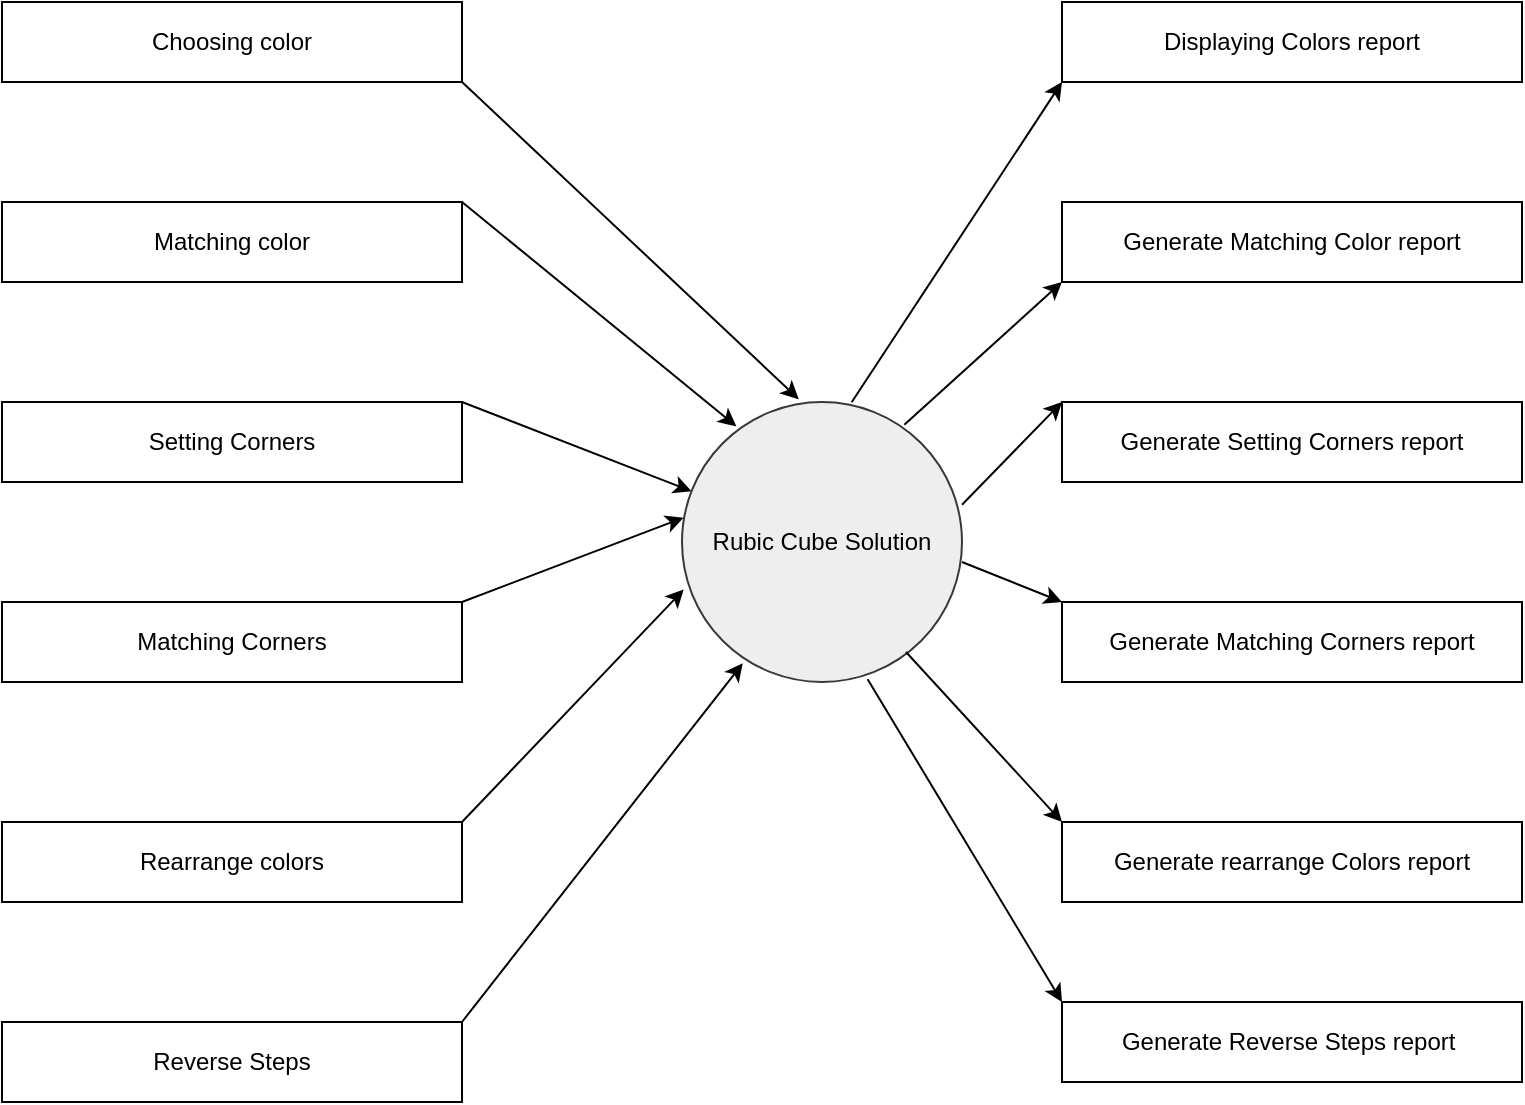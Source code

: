 <mxfile version="15.3.8" type="github">
  <diagram id="DEye3YgCHQ6u9wLJvi7f" name="Page-1">
    <mxGraphModel dx="1038" dy="521" grid="1" gridSize="10" guides="1" tooltips="1" connect="1" arrows="1" fold="1" page="1" pageScale="1" pageWidth="850" pageHeight="1100" math="0" shadow="0">
      <root>
        <mxCell id="0" />
        <mxCell id="1" parent="0" />
        <mxCell id="538Igoy969UnHIQkU-kt-1" value="Rubic Cube Solution" style="ellipse;whiteSpace=wrap;html=1;aspect=fixed;fillColor=#eeeeee;strokeColor=#36393d;" vertex="1" parent="1">
          <mxGeometry x="390" y="260" width="140" height="140" as="geometry" />
        </mxCell>
        <mxCell id="538Igoy969UnHIQkU-kt-2" value="Choosing color" style="rounded=0;whiteSpace=wrap;html=1;" vertex="1" parent="1">
          <mxGeometry x="50" y="60" width="230" height="40" as="geometry" />
        </mxCell>
        <mxCell id="538Igoy969UnHIQkU-kt-3" value="Matching color" style="rounded=0;whiteSpace=wrap;html=1;" vertex="1" parent="1">
          <mxGeometry x="50" y="160" width="230" height="40" as="geometry" />
        </mxCell>
        <mxCell id="538Igoy969UnHIQkU-kt-4" value="Setting Corners" style="rounded=0;whiteSpace=wrap;html=1;" vertex="1" parent="1">
          <mxGeometry x="50" y="260" width="230" height="40" as="geometry" />
        </mxCell>
        <mxCell id="538Igoy969UnHIQkU-kt-5" value="Matching Corners" style="rounded=0;whiteSpace=wrap;html=1;" vertex="1" parent="1">
          <mxGeometry x="50" y="360" width="230" height="40" as="geometry" />
        </mxCell>
        <mxCell id="538Igoy969UnHIQkU-kt-6" value="Rearrange colors" style="rounded=0;whiteSpace=wrap;html=1;" vertex="1" parent="1">
          <mxGeometry x="50" y="470" width="230" height="40" as="geometry" />
        </mxCell>
        <mxCell id="538Igoy969UnHIQkU-kt-7" value="Reverse Steps" style="rounded=0;whiteSpace=wrap;html=1;" vertex="1" parent="1">
          <mxGeometry x="50" y="570" width="230" height="40" as="geometry" />
        </mxCell>
        <mxCell id="538Igoy969UnHIQkU-kt-14" value="Displaying Colors report" style="rounded=0;whiteSpace=wrap;html=1;" vertex="1" parent="1">
          <mxGeometry x="580" y="60" width="230" height="40" as="geometry" />
        </mxCell>
        <mxCell id="538Igoy969UnHIQkU-kt-15" value="Generate Matching Color report" style="rounded=0;whiteSpace=wrap;html=1;" vertex="1" parent="1">
          <mxGeometry x="580" y="160" width="230" height="40" as="geometry" />
        </mxCell>
        <mxCell id="538Igoy969UnHIQkU-kt-16" value="Generate Setting Corners report" style="rounded=0;whiteSpace=wrap;html=1;" vertex="1" parent="1">
          <mxGeometry x="580" y="260" width="230" height="40" as="geometry" />
        </mxCell>
        <mxCell id="538Igoy969UnHIQkU-kt-17" value="Generate Matching Corners report" style="rounded=0;whiteSpace=wrap;html=1;" vertex="1" parent="1">
          <mxGeometry x="580" y="360" width="230" height="40" as="geometry" />
        </mxCell>
        <mxCell id="538Igoy969UnHIQkU-kt-18" value="Generate rearrange Colors report" style="rounded=0;whiteSpace=wrap;html=1;" vertex="1" parent="1">
          <mxGeometry x="580" y="470" width="230" height="40" as="geometry" />
        </mxCell>
        <mxCell id="538Igoy969UnHIQkU-kt-19" value="Generate Reverse Steps report&amp;nbsp;" style="rounded=0;whiteSpace=wrap;html=1;" vertex="1" parent="1">
          <mxGeometry x="580" y="560" width="230" height="40" as="geometry" />
        </mxCell>
        <mxCell id="538Igoy969UnHIQkU-kt-21" value="" style="endArrow=classic;html=1;entryX=0.217;entryY=0.933;entryDx=0;entryDy=0;entryPerimeter=0;" edge="1" parent="1" target="538Igoy969UnHIQkU-kt-1">
          <mxGeometry width="50" height="50" relative="1" as="geometry">
            <mxPoint x="280" y="570" as="sourcePoint" />
            <mxPoint x="330" y="520" as="targetPoint" />
          </mxGeometry>
        </mxCell>
        <mxCell id="538Igoy969UnHIQkU-kt-22" value="" style="endArrow=classic;html=1;entryX=0.006;entryY=0.67;entryDx=0;entryDy=0;entryPerimeter=0;" edge="1" parent="1" target="538Igoy969UnHIQkU-kt-1">
          <mxGeometry width="50" height="50" relative="1" as="geometry">
            <mxPoint x="280" y="470" as="sourcePoint" />
            <mxPoint x="330" y="420" as="targetPoint" />
          </mxGeometry>
        </mxCell>
        <mxCell id="538Igoy969UnHIQkU-kt-23" value="" style="endArrow=classic;html=1;entryX=0.006;entryY=0.413;entryDx=0;entryDy=0;entryPerimeter=0;" edge="1" parent="1" target="538Igoy969UnHIQkU-kt-1">
          <mxGeometry width="50" height="50" relative="1" as="geometry">
            <mxPoint x="280" y="360" as="sourcePoint" />
            <mxPoint x="330" y="310" as="targetPoint" />
          </mxGeometry>
        </mxCell>
        <mxCell id="538Igoy969UnHIQkU-kt-24" value="" style="endArrow=classic;html=1;" edge="1" parent="1" target="538Igoy969UnHIQkU-kt-1">
          <mxGeometry width="50" height="50" relative="1" as="geometry">
            <mxPoint x="280" y="260" as="sourcePoint" />
            <mxPoint x="330" y="210" as="targetPoint" />
          </mxGeometry>
        </mxCell>
        <mxCell id="538Igoy969UnHIQkU-kt-25" value="" style="endArrow=classic;html=1;entryX=0.194;entryY=0.087;entryDx=0;entryDy=0;entryPerimeter=0;" edge="1" parent="1" target="538Igoy969UnHIQkU-kt-1">
          <mxGeometry width="50" height="50" relative="1" as="geometry">
            <mxPoint x="280" y="160" as="sourcePoint" />
            <mxPoint x="330" y="110" as="targetPoint" />
          </mxGeometry>
        </mxCell>
        <mxCell id="538Igoy969UnHIQkU-kt-26" value="" style="endArrow=classic;html=1;entryX=0.417;entryY=-0.01;entryDx=0;entryDy=0;entryPerimeter=0;" edge="1" parent="1" target="538Igoy969UnHIQkU-kt-1">
          <mxGeometry width="50" height="50" relative="1" as="geometry">
            <mxPoint x="280" y="100" as="sourcePoint" />
            <mxPoint x="330" y="50" as="targetPoint" />
          </mxGeometry>
        </mxCell>
        <mxCell id="538Igoy969UnHIQkU-kt-28" value="" style="endArrow=classic;html=1;exitX=0.606;exitY=0.001;exitDx=0;exitDy=0;exitPerimeter=0;" edge="1" parent="1" source="538Igoy969UnHIQkU-kt-1">
          <mxGeometry width="50" height="50" relative="1" as="geometry">
            <mxPoint x="530" y="150" as="sourcePoint" />
            <mxPoint x="580" y="100" as="targetPoint" />
          </mxGeometry>
        </mxCell>
        <mxCell id="538Igoy969UnHIQkU-kt-29" value="" style="endArrow=classic;html=1;exitX=0.794;exitY=0.081;exitDx=0;exitDy=0;exitPerimeter=0;" edge="1" parent="1" source="538Igoy969UnHIQkU-kt-1">
          <mxGeometry width="50" height="50" relative="1" as="geometry">
            <mxPoint x="510" y="270" as="sourcePoint" />
            <mxPoint x="580" y="200" as="targetPoint" />
          </mxGeometry>
        </mxCell>
        <mxCell id="538Igoy969UnHIQkU-kt-30" value="" style="endArrow=classic;html=1;exitX=1;exitY=0.367;exitDx=0;exitDy=0;exitPerimeter=0;" edge="1" parent="1" source="538Igoy969UnHIQkU-kt-1">
          <mxGeometry width="50" height="50" relative="1" as="geometry">
            <mxPoint x="530" y="310" as="sourcePoint" />
            <mxPoint x="580" y="260" as="targetPoint" />
          </mxGeometry>
        </mxCell>
        <mxCell id="538Igoy969UnHIQkU-kt-31" value="" style="endArrow=classic;html=1;entryX=0;entryY=0;entryDx=0;entryDy=0;" edge="1" parent="1" target="538Igoy969UnHIQkU-kt-17">
          <mxGeometry width="50" height="50" relative="1" as="geometry">
            <mxPoint x="530" y="340" as="sourcePoint" />
            <mxPoint x="580" y="290" as="targetPoint" />
          </mxGeometry>
        </mxCell>
        <mxCell id="538Igoy969UnHIQkU-kt-32" value="" style="endArrow=classic;html=1;exitX=0.8;exitY=0.893;exitDx=0;exitDy=0;exitPerimeter=0;entryX=0;entryY=0;entryDx=0;entryDy=0;" edge="1" parent="1" source="538Igoy969UnHIQkU-kt-1" target="538Igoy969UnHIQkU-kt-18">
          <mxGeometry width="50" height="50" relative="1" as="geometry">
            <mxPoint x="520" y="460" as="sourcePoint" />
            <mxPoint x="570" y="410" as="targetPoint" />
          </mxGeometry>
        </mxCell>
        <mxCell id="538Igoy969UnHIQkU-kt-33" value="" style="endArrow=classic;html=1;entryX=0;entryY=0;entryDx=0;entryDy=0;exitX=0.663;exitY=0.99;exitDx=0;exitDy=0;exitPerimeter=0;" edge="1" parent="1" source="538Igoy969UnHIQkU-kt-1" target="538Igoy969UnHIQkU-kt-19">
          <mxGeometry width="50" height="50" relative="1" as="geometry">
            <mxPoint x="450" y="470" as="sourcePoint" />
            <mxPoint x="500" y="420" as="targetPoint" />
          </mxGeometry>
        </mxCell>
      </root>
    </mxGraphModel>
  </diagram>
</mxfile>
